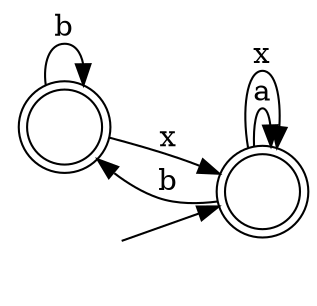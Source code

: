 digraph Automaton {
  rankdir = LR;
  0 [shape=doublecircle,label=""];
  0 -> 1 [label="x"]
  0 -> 0 [label="b"]
  1 [shape=doublecircle,label=""];
  initial [shape=plaintext,label=""];
  initial -> 1
  1 -> 1 [label="a"]
  1 -> 1 [label="x"]
  1 -> 0 [label="b"]
}
